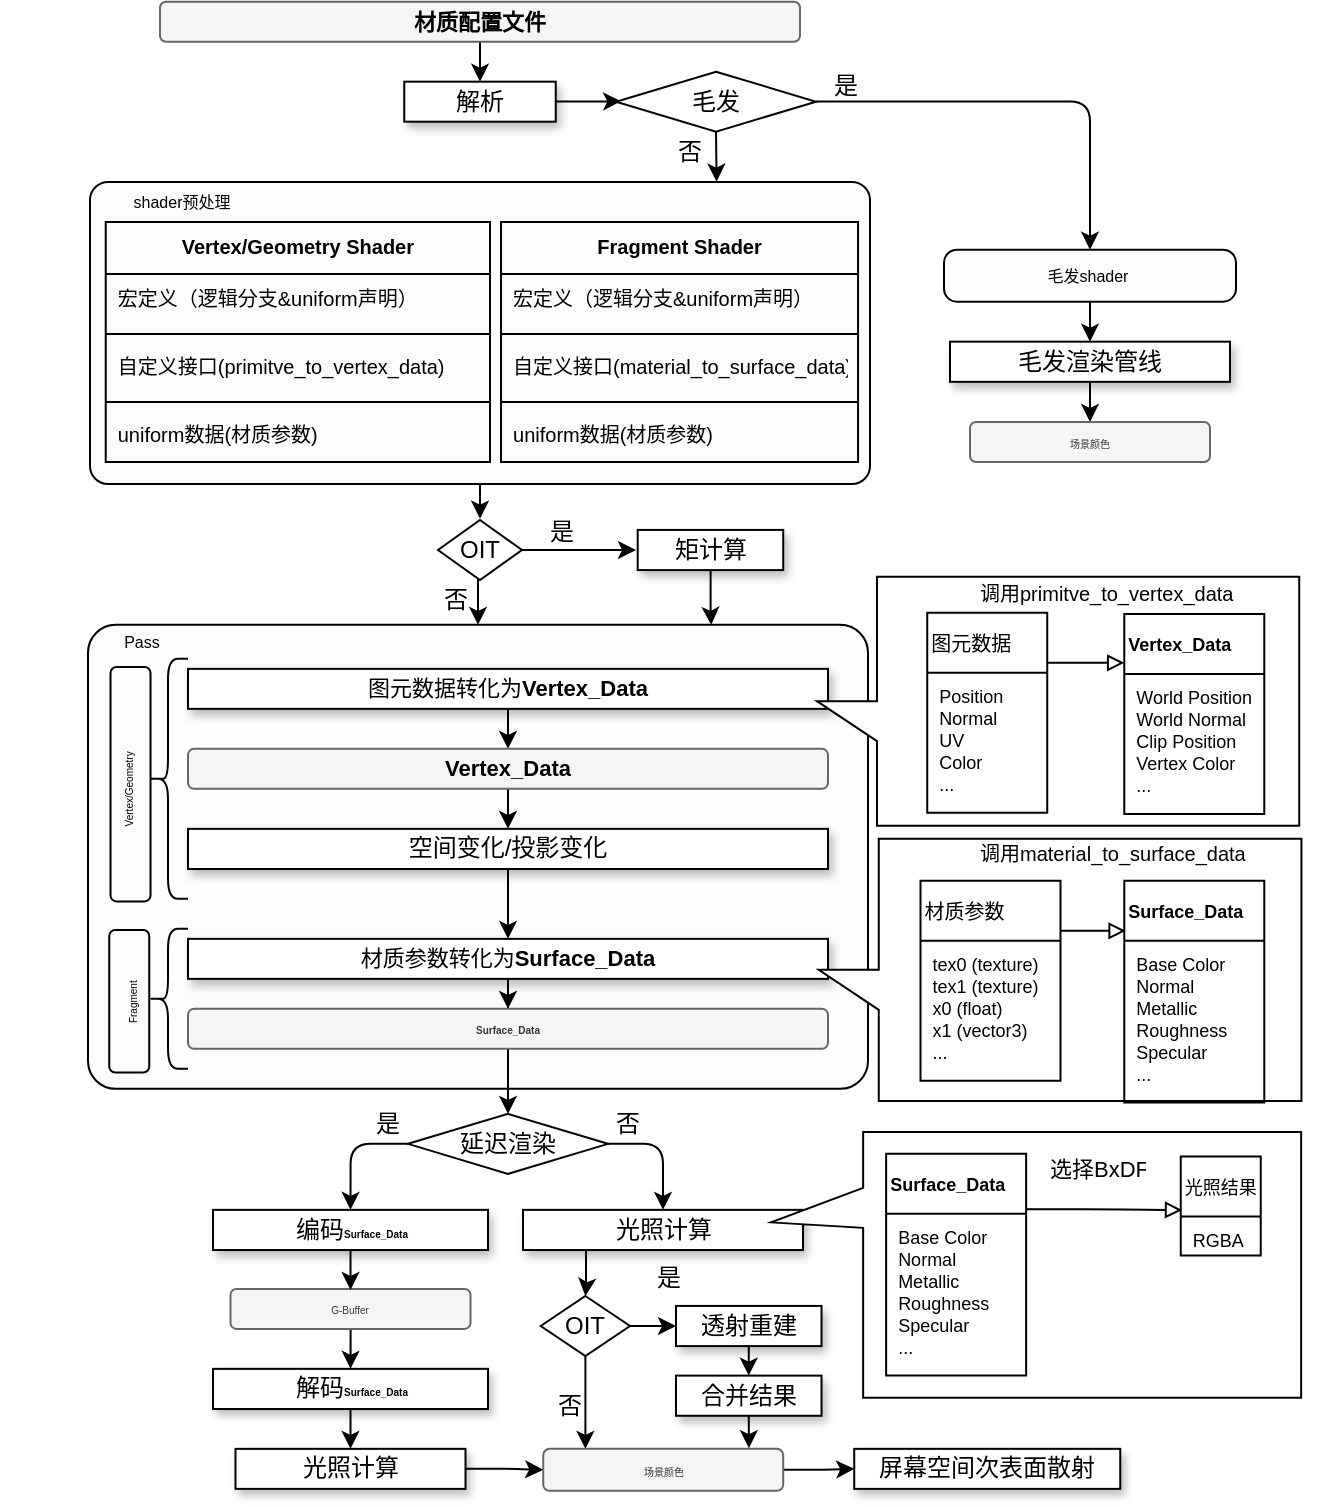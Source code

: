 <mxfile version="20.8.3" type="github">
  <diagram id="rjo74vok-zISJOvy7XTI" name="第 1 页">
    <mxGraphModel dx="1313" dy="738" grid="0" gridSize="10" guides="1" tooltips="1" connect="1" arrows="1" fold="1" page="0" pageScale="1" pageWidth="827" pageHeight="1169" math="0" shadow="0">
      <root>
        <mxCell id="0" />
        <mxCell id="1" parent="0" />
        <mxCell id="tUKbnSFkeA9dqwj0QO37-302" style="edgeStyle=orthogonalEdgeStyle;rounded=1;orthogonalLoop=1;jettySize=auto;html=1;entryX=0.5;entryY=0;entryDx=0;entryDy=0;fontSize=8;endArrow=classic;endFill=1;" parent="1" source="tUKbnSFkeA9dqwj0QO37-298" target="tUKbnSFkeA9dqwj0QO37-287" edge="1">
          <mxGeometry relative="1" as="geometry" />
        </mxCell>
        <mxCell id="tUKbnSFkeA9dqwj0QO37-298" value="" style="rounded=1;whiteSpace=wrap;html=1;shadow=0;glass=0;sketch=0;fontSize=5;fillColor=#FCFCFC;arcSize=25;" parent="1" vertex="1">
          <mxGeometry x="477" y="129.84" width="146" height="26" as="geometry" />
        </mxCell>
        <mxCell id="tUKbnSFkeA9dqwj0QO37-283" style="edgeStyle=orthogonalEdgeStyle;rounded=1;orthogonalLoop=1;jettySize=auto;html=1;exitX=0.5;exitY=1;exitDx=0;exitDy=0;entryX=0.5;entryY=0;entryDx=0;entryDy=0;fontSize=8;endArrow=classic;endFill=1;" parent="1" target="tUKbnSFkeA9dqwj0QO37-48" edge="1">
          <mxGeometry relative="1" as="geometry">
            <mxPoint x="244" y="289.59" as="sourcePoint" />
          </mxGeometry>
        </mxCell>
        <mxCell id="yg6qJDh1cPCUDTVsvtTC-1" style="edgeStyle=orthogonalEdgeStyle;rounded=0;orthogonalLoop=1;jettySize=auto;html=1;exitX=0.5;exitY=1;exitDx=0;exitDy=0;fontSize=10;" edge="1" parent="1" source="tUKbnSFkeA9dqwj0QO37-219">
          <mxGeometry relative="1" as="geometry">
            <mxPoint x="245" y="264.364" as="targetPoint" />
          </mxGeometry>
        </mxCell>
        <mxCell id="tUKbnSFkeA9dqwj0QO37-219" value="" style="rounded=1;whiteSpace=wrap;html=1;shadow=0;glass=0;sketch=0;fontSize=5;fillColor=#FCFCFC;arcSize=6;" parent="1" vertex="1">
          <mxGeometry x="50" y="96" width="390" height="151" as="geometry" />
        </mxCell>
        <mxCell id="tUKbnSFkeA9dqwj0QO37-48" value="" style="rounded=1;whiteSpace=wrap;html=1;shadow=0;glass=0;sketch=0;fontSize=5;fillColor=#FCFCFC;arcSize=6;" parent="1" vertex="1">
          <mxGeometry x="49" y="317.43" width="390" height="232" as="geometry" />
        </mxCell>
        <mxCell id="tUKbnSFkeA9dqwj0QO37-85" style="edgeStyle=orthogonalEdgeStyle;rounded=1;orthogonalLoop=1;jettySize=auto;html=1;entryX=0.5;entryY=0;entryDx=0;entryDy=0;fontSize=17;" parent="1" source="tUKbnSFkeA9dqwj0QO37-31" target="tUKbnSFkeA9dqwj0QO37-55" edge="1">
          <mxGeometry relative="1" as="geometry" />
        </mxCell>
        <mxCell id="tUKbnSFkeA9dqwj0QO37-31" value="&lt;font style=&quot;font-size: 11px;&quot;&gt;&lt;span style=&quot;font-size: 11px;&quot;&gt;材质参数转化为&lt;/span&gt;&lt;b style=&quot;font-size: 11px;&quot;&gt;Surface_Data&lt;/b&gt;&lt;/font&gt;" style="rounded=0;whiteSpace=wrap;html=1;fontSize=12;glass=0;strokeWidth=1;shadow=1;" parent="1" vertex="1">
          <mxGeometry x="99" y="474.43" width="320" height="20" as="geometry" />
        </mxCell>
        <mxCell id="tUKbnSFkeA9dqwj0QO37-135" style="edgeStyle=orthogonalEdgeStyle;rounded=1;orthogonalLoop=1;jettySize=auto;html=1;entryX=0.5;entryY=0;entryDx=0;entryDy=0;fontSize=12;" parent="1" source="tUKbnSFkeA9dqwj0QO37-43" target="tUKbnSFkeA9dqwj0QO37-87" edge="1">
          <mxGeometry relative="1" as="geometry" />
        </mxCell>
        <mxCell id="tUKbnSFkeA9dqwj0QO37-43" value="G-Buffer" style="rounded=1;whiteSpace=wrap;html=1;shadow=0;glass=0;sketch=0;fontSize=5;fillColor=#f5f5f5;fontColor=#333333;strokeColor=#666666;" parent="1" vertex="1">
          <mxGeometry x="120.25" y="649.44" width="120" height="20" as="geometry" />
        </mxCell>
        <mxCell id="B5aVXFW-BJuEiM90mPMr-1" style="edgeStyle=orthogonalEdgeStyle;rounded=0;orthogonalLoop=1;jettySize=auto;html=1;entryX=0;entryY=0.5;entryDx=0;entryDy=0;" parent="1" source="tUKbnSFkeA9dqwj0QO37-46" target="tUKbnSFkeA9dqwj0QO37-68" edge="1">
          <mxGeometry relative="1" as="geometry" />
        </mxCell>
        <mxCell id="tUKbnSFkeA9dqwj0QO37-46" value="光照计算" style="rounded=0;whiteSpace=wrap;html=1;fontSize=12;glass=0;strokeWidth=1;shadow=1;" parent="1" vertex="1">
          <mxGeometry x="122.75" y="729.43" width="115" height="20" as="geometry" />
        </mxCell>
        <mxCell id="yg6qJDh1cPCUDTVsvtTC-13" style="edgeStyle=orthogonalEdgeStyle;rounded=0;orthogonalLoop=1;jettySize=auto;html=1;exitX=0.5;exitY=1;exitDx=0;exitDy=0;entryX=0.5;entryY=0;entryDx=0;entryDy=0;entryPerimeter=0;fontSize=10;" edge="1" parent="1" source="tUKbnSFkeA9dqwj0QO37-47" target="yg6qJDh1cPCUDTVsvtTC-11">
          <mxGeometry relative="1" as="geometry">
            <Array as="points">
              <mxPoint x="298" y="630" />
              <mxPoint x="298" y="650" />
            </Array>
          </mxGeometry>
        </mxCell>
        <mxCell id="tUKbnSFkeA9dqwj0QO37-47" value="光照计算" style="rounded=0;whiteSpace=wrap;html=1;fontSize=12;glass=0;strokeWidth=1;shadow=1;" parent="1" vertex="1">
          <mxGeometry x="266.5" y="609.93" width="140" height="20.079" as="geometry" />
        </mxCell>
        <mxCell id="tUKbnSFkeA9dqwj0QO37-50" value="Fragment" style="text;html=1;strokeColor=none;fillColor=none;align=center;verticalAlign=middle;whiteSpace=wrap;rounded=0;shadow=0;glass=0;sketch=0;fontSize=5;rotation=270;" parent="1" vertex="1">
          <mxGeometry x="40.26" y="490.59" width="60" height="30" as="geometry" />
        </mxCell>
        <mxCell id="tUKbnSFkeA9dqwj0QO37-128" value="" style="edgeStyle=orthogonalEdgeStyle;rounded=1;orthogonalLoop=1;jettySize=auto;html=1;fontSize=12;exitX=0.5;exitY=1;exitDx=0;exitDy=0;" parent="1" source="tUKbnSFkeA9dqwj0QO37-55" target="tUKbnSFkeA9dqwj0QO37-127" edge="1">
          <mxGeometry relative="1" as="geometry">
            <mxPoint x="259" y="541.93" as="sourcePoint" />
          </mxGeometry>
        </mxCell>
        <mxCell id="tUKbnSFkeA9dqwj0QO37-55" value="&lt;b&gt;Surface_Data&lt;/b&gt;" style="rounded=1;whiteSpace=wrap;html=1;shadow=0;glass=0;sketch=0;fontSize=5;fillColor=#f5f5f5;fontColor=#333333;strokeColor=#666666;" parent="1" vertex="1">
          <mxGeometry x="99" y="509.43" width="320" height="20" as="geometry" />
        </mxCell>
        <mxCell id="B5aVXFW-BJuEiM90mPMr-5" style="edgeStyle=orthogonalEdgeStyle;rounded=0;orthogonalLoop=1;jettySize=auto;html=1;" parent="1" source="tUKbnSFkeA9dqwj0QO37-68" target="B5aVXFW-BJuEiM90mPMr-4" edge="1">
          <mxGeometry relative="1" as="geometry" />
        </mxCell>
        <mxCell id="tUKbnSFkeA9dqwj0QO37-68" value="场景颜色" style="rounded=1;whiteSpace=wrap;html=1;shadow=0;glass=0;sketch=0;fontSize=5;fillColor=#f5f5f5;fontColor=#333333;strokeColor=#666666;" parent="1" vertex="1">
          <mxGeometry x="276.61" y="729.43" width="120" height="21" as="geometry" />
        </mxCell>
        <mxCell id="tUKbnSFkeA9dqwj0QO37-136" style="edgeStyle=orthogonalEdgeStyle;rounded=1;orthogonalLoop=1;jettySize=auto;html=1;entryX=0.5;entryY=0;entryDx=0;entryDy=0;fontSize=12;" parent="1" source="tUKbnSFkeA9dqwj0QO37-81" target="tUKbnSFkeA9dqwj0QO37-43" edge="1">
          <mxGeometry relative="1" as="geometry" />
        </mxCell>
        <mxCell id="tUKbnSFkeA9dqwj0QO37-81" value="编码&lt;b style=&quot;font-size: 5px;&quot;&gt;Surface_Data&lt;/b&gt;" style="rounded=0;whiteSpace=wrap;html=1;fontSize=12;glass=0;strokeWidth=1;shadow=1;" parent="1" vertex="1">
          <mxGeometry x="111.5" y="609.93" width="137.5" height="20.079" as="geometry" />
        </mxCell>
        <mxCell id="tUKbnSFkeA9dqwj0QO37-91" style="edgeStyle=orthogonalEdgeStyle;rounded=1;orthogonalLoop=1;jettySize=auto;html=1;exitX=0.5;exitY=1;exitDx=0;exitDy=0;entryX=0.5;entryY=0;entryDx=0;entryDy=0;fontSize=17;" parent="1" source="tUKbnSFkeA9dqwj0QO37-87" target="tUKbnSFkeA9dqwj0QO37-46" edge="1">
          <mxGeometry relative="1" as="geometry" />
        </mxCell>
        <mxCell id="tUKbnSFkeA9dqwj0QO37-87" value="解码&lt;b style=&quot;font-size: 5px;&quot;&gt;Surface_Data&lt;/b&gt;" style="rounded=0;whiteSpace=wrap;html=1;fontSize=12;glass=0;strokeWidth=1;shadow=1;" parent="1" vertex="1">
          <mxGeometry x="111.5" y="689.43" width="137.5" height="20.079" as="geometry" />
        </mxCell>
        <mxCell id="tUKbnSFkeA9dqwj0QO37-96" style="edgeStyle=orthogonalEdgeStyle;rounded=1;orthogonalLoop=1;jettySize=auto;html=1;entryX=0.5;entryY=0;entryDx=0;entryDy=0;fontSize=17;" parent="1" source="tUKbnSFkeA9dqwj0QO37-97" target="tUKbnSFkeA9dqwj0QO37-100" edge="1">
          <mxGeometry relative="1" as="geometry" />
        </mxCell>
        <mxCell id="tUKbnSFkeA9dqwj0QO37-97" value="&lt;font style=&quot;font-size: 11px;&quot;&gt;图元数据转化为&lt;b style=&quot;font-size: 11px;&quot;&gt;Vertex_Data&lt;/b&gt;&lt;/font&gt;" style="rounded=0;whiteSpace=wrap;html=1;fontSize=12;glass=0;strokeWidth=1;shadow=1;" parent="1" vertex="1">
          <mxGeometry x="99" y="339.43" width="320" height="20" as="geometry" />
        </mxCell>
        <mxCell id="tUKbnSFkeA9dqwj0QO37-103" style="edgeStyle=orthogonalEdgeStyle;rounded=1;orthogonalLoop=1;jettySize=auto;html=1;exitX=0.5;exitY=1;exitDx=0;exitDy=0;entryX=0.5;entryY=0;entryDx=0;entryDy=0;fontSize=11;" parent="1" source="tUKbnSFkeA9dqwj0QO37-98" target="tUKbnSFkeA9dqwj0QO37-31" edge="1">
          <mxGeometry relative="1" as="geometry" />
        </mxCell>
        <mxCell id="tUKbnSFkeA9dqwj0QO37-98" value="空间变化/投影变化" style="rounded=0;whiteSpace=wrap;html=1;fontSize=12;glass=0;strokeWidth=1;shadow=1;" parent="1" vertex="1">
          <mxGeometry x="99" y="419.43" width="320" height="20.079" as="geometry" />
        </mxCell>
        <mxCell id="tUKbnSFkeA9dqwj0QO37-102" value="" style="edgeStyle=orthogonalEdgeStyle;rounded=1;orthogonalLoop=1;jettySize=auto;html=1;fontSize=11;" parent="1" source="tUKbnSFkeA9dqwj0QO37-100" target="tUKbnSFkeA9dqwj0QO37-98" edge="1">
          <mxGeometry relative="1" as="geometry" />
        </mxCell>
        <mxCell id="tUKbnSFkeA9dqwj0QO37-100" value="&lt;b style=&quot;color: rgb(0, 0, 0); font-size: 11px;&quot;&gt;Vertex_Data&lt;/b&gt;" style="rounded=1;whiteSpace=wrap;html=1;shadow=0;glass=0;sketch=0;fontSize=5;fillColor=#f5f5f5;fontColor=#333333;strokeColor=#666666;" parent="1" vertex="1">
          <mxGeometry x="99" y="379.43" width="320" height="20" as="geometry" />
        </mxCell>
        <mxCell id="tUKbnSFkeA9dqwj0QO37-113" value="是" style="text;html=1;strokeColor=none;fillColor=none;align=center;verticalAlign=middle;whiteSpace=wrap;rounded=0;shadow=0;glass=0;dashed=1;sketch=0;fontSize=12;" parent="1" vertex="1">
          <mxGeometry x="169" y="551.93" width="60" height="30" as="geometry" />
        </mxCell>
        <mxCell id="tUKbnSFkeA9dqwj0QO37-115" value="否" style="text;html=1;strokeColor=none;fillColor=none;align=center;verticalAlign=middle;whiteSpace=wrap;rounded=0;shadow=0;glass=0;dashed=1;sketch=0;fontSize=12;" parent="1" vertex="1">
          <mxGeometry x="289" y="551.93" width="60" height="30" as="geometry" />
        </mxCell>
        <mxCell id="tUKbnSFkeA9dqwj0QO37-118" value="" style="shape=curlyBracket;whiteSpace=wrap;html=1;rounded=1;flipH=1;labelPosition=right;verticalLabelPosition=middle;align=left;verticalAlign=middle;shadow=0;glass=0;sketch=0;strokeColor=#030303;fontSize=12;fillColor=default;rotation=-180;" parent="1" vertex="1">
          <mxGeometry x="79" y="334.43" width="20" height="120" as="geometry" />
        </mxCell>
        <mxCell id="tUKbnSFkeA9dqwj0QO37-119" value="" style="shape=curlyBracket;whiteSpace=wrap;html=1;rounded=1;flipH=1;labelPosition=right;verticalLabelPosition=middle;align=left;verticalAlign=middle;shadow=0;glass=0;sketch=0;strokeColor=#030303;fontSize=12;fillColor=default;rotation=-180;" parent="1" vertex="1">
          <mxGeometry x="79" y="469.43" width="20" height="70" as="geometry" />
        </mxCell>
        <mxCell id="tUKbnSFkeA9dqwj0QO37-129" style="edgeStyle=orthogonalEdgeStyle;rounded=1;orthogonalLoop=1;jettySize=auto;html=1;entryX=0.5;entryY=0;entryDx=0;entryDy=0;fontSize=12;exitX=0;exitY=0.5;exitDx=0;exitDy=0;exitPerimeter=0;" parent="1" source="tUKbnSFkeA9dqwj0QO37-127" target="tUKbnSFkeA9dqwj0QO37-81" edge="1">
          <mxGeometry relative="1" as="geometry" />
        </mxCell>
        <mxCell id="tUKbnSFkeA9dqwj0QO37-130" style="edgeStyle=orthogonalEdgeStyle;rounded=1;orthogonalLoop=1;jettySize=auto;html=1;entryX=0.5;entryY=0;entryDx=0;entryDy=0;fontSize=12;exitX=1;exitY=0.5;exitDx=0;exitDy=0;exitPerimeter=0;" parent="1" source="tUKbnSFkeA9dqwj0QO37-127" target="tUKbnSFkeA9dqwj0QO37-47" edge="1">
          <mxGeometry relative="1" as="geometry" />
        </mxCell>
        <mxCell id="tUKbnSFkeA9dqwj0QO37-127" value="延迟渲染" style="strokeWidth=1;html=1;shape=mxgraph.flowchart.decision;whiteSpace=wrap;rounded=1;shadow=0;glass=0;sketch=0;strokeColor=#030303;fontSize=12;fillColor=default;" parent="1" vertex="1">
          <mxGeometry x="209" y="561.93" width="100" height="30" as="geometry" />
        </mxCell>
        <mxCell id="tUKbnSFkeA9dqwj0QO37-139" value="" style="rounded=1;whiteSpace=wrap;html=1;shadow=0;glass=0;sketch=0;strokeColor=default;strokeWidth=1;fontSize=12;fillColor=none;rotation=-90;" parent="1" vertex="1">
          <mxGeometry x="34" y="495.59" width="71.25" height="20" as="geometry" />
        </mxCell>
        <mxCell id="tUKbnSFkeA9dqwj0QO37-162" value="Vertex/Geometry Shader" style="swimlane;fontStyle=1;align=center;verticalAlign=top;childLayout=stackLayout;horizontal=1;startSize=26;horizontalStack=0;resizeParent=1;resizeParentMax=0;resizeLast=0;collapsible=1;marginBottom=0;rounded=0;shadow=0;glass=0;sketch=0;strokeColor=default;strokeWidth=1;fontSize=10;fillColor=none;swimlaneFillColor=none;" parent="1" vertex="1">
          <mxGeometry x="57.87" y="116" width="192.13" height="120" as="geometry" />
        </mxCell>
        <mxCell id="tUKbnSFkeA9dqwj0QO37-163" value="宏定义（逻辑分支&amp;uniform声明）" style="text;strokeColor=none;fillColor=none;align=left;verticalAlign=top;spacingLeft=4;spacingRight=4;overflow=hidden;rotatable=0;points=[[0,0.5],[1,0.5]];portConstraint=eastwest;rounded=1;shadow=0;glass=0;sketch=0;strokeWidth=1;fontSize=10;noLabel=0;" parent="tUKbnSFkeA9dqwj0QO37-162" vertex="1">
          <mxGeometry y="26" width="192.13" height="26" as="geometry" />
        </mxCell>
        <mxCell id="tUKbnSFkeA9dqwj0QO37-164" value="" style="line;strokeWidth=1;fillColor=none;align=left;verticalAlign=middle;spacingTop=-1;spacingLeft=3;spacingRight=3;rotatable=0;labelPosition=right;points=[];portConstraint=eastwest;strokeColor=inherit;rounded=1;shadow=0;glass=0;sketch=0;fontSize=12;" parent="tUKbnSFkeA9dqwj0QO37-162" vertex="1">
          <mxGeometry y="52" width="192.13" height="8" as="geometry" />
        </mxCell>
        <mxCell id="tUKbnSFkeA9dqwj0QO37-165" value="自定义接口(primitve_to_vertex_data)" style="text;strokeColor=none;fillColor=none;align=left;verticalAlign=top;spacingLeft=4;spacingRight=4;overflow=hidden;rotatable=0;points=[[0,0.5],[1,0.5]];portConstraint=eastwest;rounded=1;shadow=0;glass=0;sketch=0;strokeWidth=1;fontSize=10;" parent="tUKbnSFkeA9dqwj0QO37-162" vertex="1">
          <mxGeometry y="60" width="192.13" height="26" as="geometry" />
        </mxCell>
        <mxCell id="tUKbnSFkeA9dqwj0QO37-209" value="" style="line;strokeWidth=1;fillColor=none;align=left;verticalAlign=middle;spacingTop=-1;spacingLeft=3;spacingRight=3;rotatable=0;labelPosition=right;points=[];portConstraint=eastwest;strokeColor=inherit;rounded=1;shadow=0;glass=0;sketch=0;fontSize=12;" parent="tUKbnSFkeA9dqwj0QO37-162" vertex="1">
          <mxGeometry y="86" width="192.13" height="8" as="geometry" />
        </mxCell>
        <mxCell id="tUKbnSFkeA9dqwj0QO37-208" value="uniform数据(材质参数)" style="text;strokeColor=none;fillColor=none;align=left;verticalAlign=top;spacingLeft=4;spacingRight=4;overflow=hidden;rotatable=0;points=[[0,0.5],[1,0.5]];portConstraint=eastwest;rounded=1;shadow=0;glass=0;sketch=0;strokeWidth=1;fontSize=10;" parent="tUKbnSFkeA9dqwj0QO37-162" vertex="1">
          <mxGeometry y="94" width="192.13" height="26" as="geometry" />
        </mxCell>
        <mxCell id="tUKbnSFkeA9dqwj0QO37-178" value="" style="shape=callout;whiteSpace=wrap;html=1;perimeter=calloutPerimeter;rounded=1;shadow=0;glass=0;sketch=0;strokeColor=default;strokeWidth=1;fontSize=13;fillColor=default;rotation=90;arcSize=0;" parent="1" vertex="1">
          <mxGeometry x="471.8" y="235" width="124.5" height="241.13" as="geometry" />
        </mxCell>
        <mxCell id="tUKbnSFkeA9dqwj0QO37-160" value="Vertex_Data" style="swimlane;childLayout=stackLayout;horizontal=1;startSize=30;horizontalStack=0;rounded=0;fontSize=9;fontStyle=1;strokeWidth=1;resizeParent=0;resizeLast=1;shadow=0;dashed=0;align=left;glass=0;sketch=0;strokeColor=default;fillColor=none;" parent="1" vertex="1">
          <mxGeometry x="567.14" y="311.98" width="70" height="100" as="geometry" />
        </mxCell>
        <mxCell id="tUKbnSFkeA9dqwj0QO37-161" value="World Position&#xa;World Normal&#xa;Clip Position&#xa;Vertex Color&#xa;...&#xa;" style="align=left;strokeColor=none;fillColor=none;spacingLeft=4;fontSize=9;verticalAlign=top;resizable=0;rotatable=0;part=1;rounded=1;shadow=0;glass=0;sketch=0;strokeWidth=1;" parent="tUKbnSFkeA9dqwj0QO37-160" vertex="1">
          <mxGeometry y="30" width="70" height="70" as="geometry" />
        </mxCell>
        <mxCell id="tUKbnSFkeA9dqwj0QO37-183" style="edgeStyle=orthogonalEdgeStyle;rounded=1;orthogonalLoop=1;jettySize=auto;html=1;exitX=0.5;exitY=1;exitDx=0;exitDy=0;fontSize=9;" parent="tUKbnSFkeA9dqwj0QO37-160" edge="1">
          <mxGeometry relative="1" as="geometry">
            <mxPoint x="35" y="76.5" as="sourcePoint" />
            <mxPoint x="35" y="76.5" as="targetPoint" />
          </mxGeometry>
        </mxCell>
        <mxCell id="tUKbnSFkeA9dqwj0QO37-230" style="edgeStyle=orthogonalEdgeStyle;rounded=1;orthogonalLoop=1;jettySize=auto;html=1;exitX=1;exitY=0.25;exitDx=0;exitDy=0;entryX=0;entryY=0.25;entryDx=0;entryDy=0;fontSize=11;endArrow=block;endFill=0;" parent="1" source="tUKbnSFkeA9dqwj0QO37-180" target="tUKbnSFkeA9dqwj0QO37-160" edge="1">
          <mxGeometry relative="1" as="geometry" />
        </mxCell>
        <mxCell id="tUKbnSFkeA9dqwj0QO37-180" value="图元数据" style="swimlane;childLayout=stackLayout;horizontal=1;startSize=30;horizontalStack=0;rounded=0;fontSize=10;fontStyle=0;strokeWidth=1;resizeParent=0;resizeLast=1;shadow=0;dashed=0;align=left;glass=0;sketch=0;strokeColor=default;fillColor=none;" parent="1" vertex="1">
          <mxGeometry x="468.62" y="311.43" width="60" height="100" as="geometry" />
        </mxCell>
        <mxCell id="tUKbnSFkeA9dqwj0QO37-181" value="Position&#xa;Normal&#xa;UV&#xa;Color&#xa;...&#xa;&#xa;" style="align=left;strokeColor=none;fillColor=none;spacingLeft=4;fontSize=9;verticalAlign=top;resizable=0;rotatable=0;part=1;rounded=1;shadow=0;glass=0;sketch=0;strokeWidth=1;" parent="tUKbnSFkeA9dqwj0QO37-180" vertex="1">
          <mxGeometry y="30" width="60" height="70" as="geometry" />
        </mxCell>
        <mxCell id="tUKbnSFkeA9dqwj0QO37-194" value="" style="shape=callout;whiteSpace=wrap;html=1;perimeter=calloutPerimeter;rounded=1;shadow=0;glass=0;sketch=0;strokeColor=default;strokeWidth=1;fontSize=13;fillColor=default;rotation=90;arcSize=0;" parent="1" vertex="1">
          <mxGeometry x="469.5" y="369.25" width="131.102" height="241.338" as="geometry" />
        </mxCell>
        <mxCell id="tUKbnSFkeA9dqwj0QO37-188" value="Surface_Data" style="swimlane;childLayout=stackLayout;horizontal=1;startSize=30;horizontalStack=0;rounded=0;fontSize=9;fontStyle=1;strokeWidth=1;resizeParent=0;resizeLast=1;shadow=0;dashed=0;align=left;glass=0;sketch=0;strokeColor=default;fillColor=none;" parent="1" vertex="1">
          <mxGeometry x="567.14" y="445.43" width="70" height="110.88" as="geometry" />
        </mxCell>
        <mxCell id="tUKbnSFkeA9dqwj0QO37-189" value="Base Color&#xa;Normal&#xa;Metallic&#xa;Roughness&#xa;Specular&#xa;...&#xa;" style="align=left;strokeColor=none;fillColor=none;spacingLeft=4;fontSize=9;verticalAlign=top;resizable=0;rotatable=0;part=1;rounded=1;shadow=0;glass=0;sketch=0;strokeWidth=1;" parent="tUKbnSFkeA9dqwj0QO37-188" vertex="1">
          <mxGeometry y="30" width="70" height="80.88" as="geometry" />
        </mxCell>
        <mxCell id="tUKbnSFkeA9dqwj0QO37-190" style="edgeStyle=orthogonalEdgeStyle;rounded=1;orthogonalLoop=1;jettySize=auto;html=1;exitX=0.5;exitY=1;exitDx=0;exitDy=0;fontSize=9;" parent="tUKbnSFkeA9dqwj0QO37-188" source="tUKbnSFkeA9dqwj0QO37-189" target="tUKbnSFkeA9dqwj0QO37-189" edge="1">
          <mxGeometry relative="1" as="geometry" />
        </mxCell>
        <mxCell id="tUKbnSFkeA9dqwj0QO37-247" style="edgeStyle=orthogonalEdgeStyle;rounded=1;orthogonalLoop=1;jettySize=auto;html=1;exitX=1;exitY=0.25;exitDx=0;exitDy=0;fontSize=11;endArrow=block;endFill=0;entryX=0.009;entryY=0.223;entryDx=0;entryDy=0;entryPerimeter=0;" parent="1" source="tUKbnSFkeA9dqwj0QO37-191" target="tUKbnSFkeA9dqwj0QO37-188" edge="1">
          <mxGeometry relative="1" as="geometry">
            <mxPoint x="575.25" y="465.87" as="targetPoint" />
          </mxGeometry>
        </mxCell>
        <mxCell id="tUKbnSFkeA9dqwj0QO37-191" value="材质参数" style="swimlane;childLayout=stackLayout;horizontal=1;startSize=30;horizontalStack=0;rounded=0;fontSize=10;fontStyle=0;strokeWidth=1;resizeParent=0;resizeLast=1;shadow=0;dashed=0;align=left;glass=0;sketch=0;strokeColor=default;fillColor=none;" parent="1" vertex="1">
          <mxGeometry x="465.25" y="445.43" width="70" height="100" as="geometry" />
        </mxCell>
        <mxCell id="tUKbnSFkeA9dqwj0QO37-192" value="tex0 (texture)&#xa;tex1 (texture)&#xa;x0 (float)&#xa;x1 (vector3)&#xa;...&#xa;" style="align=left;strokeColor=none;fillColor=none;spacingLeft=4;fontSize=9;verticalAlign=top;resizable=0;rotatable=0;part=1;rounded=1;shadow=0;glass=0;sketch=0;strokeWidth=1;" parent="tUKbnSFkeA9dqwj0QO37-191" vertex="1">
          <mxGeometry y="30" width="70" height="70" as="geometry" />
        </mxCell>
        <mxCell id="tUKbnSFkeA9dqwj0QO37-195" value="" style="shape=callout;whiteSpace=wrap;html=1;perimeter=calloutPerimeter;rounded=1;shadow=0;glass=0;sketch=0;strokeColor=default;strokeWidth=1;fontSize=9;fillColor=default;rotation=90;position2=0.34;size=46;position=0.21;arcSize=0;" parent="1" vertex="1">
          <mxGeometry x="456.61" y="504.96" width="132.93" height="265" as="geometry" />
        </mxCell>
        <mxCell id="tUKbnSFkeA9dqwj0QO37-200" value="光照结果" style="swimlane;childLayout=stackLayout;horizontal=1;startSize=30;horizontalStack=0;rounded=0;fontSize=9;fontStyle=0;strokeWidth=1;resizeParent=0;resizeLast=1;shadow=0;dashed=0;align=left;glass=0;sketch=0;strokeColor=default;fillColor=none;" parent="1" vertex="1">
          <mxGeometry x="595.37" y="583.31" width="40" height="49.5" as="geometry" />
        </mxCell>
        <mxCell id="tUKbnSFkeA9dqwj0QO37-201" value="RGBA" style="align=left;strokeColor=none;fillColor=none;spacingLeft=4;fontSize=9;verticalAlign=top;resizable=0;rotatable=0;part=1;rounded=1;shadow=0;glass=0;sketch=0;strokeWidth=1;" parent="tUKbnSFkeA9dqwj0QO37-200" vertex="1">
          <mxGeometry y="30" width="40" height="19.5" as="geometry" />
        </mxCell>
        <mxCell id="tUKbnSFkeA9dqwj0QO37-202" style="edgeStyle=orthogonalEdgeStyle;rounded=1;orthogonalLoop=1;jettySize=auto;html=1;exitX=0.5;exitY=1;exitDx=0;exitDy=0;fontSize=9;" parent="tUKbnSFkeA9dqwj0QO37-200" source="tUKbnSFkeA9dqwj0QO37-201" target="tUKbnSFkeA9dqwj0QO37-201" edge="1">
          <mxGeometry relative="1" as="geometry" />
        </mxCell>
        <mxCell id="tUKbnSFkeA9dqwj0QO37-257" style="edgeStyle=orthogonalEdgeStyle;rounded=1;orthogonalLoop=1;jettySize=auto;html=1;exitX=1;exitY=0.25;exitDx=0;exitDy=0;entryX=0.016;entryY=0.54;entryDx=0;entryDy=0;entryPerimeter=0;fontSize=8;endArrow=block;endFill=0;" parent="1" source="tUKbnSFkeA9dqwj0QO37-205" target="tUKbnSFkeA9dqwj0QO37-200" edge="1">
          <mxGeometry relative="1" as="geometry" />
        </mxCell>
        <mxCell id="tUKbnSFkeA9dqwj0QO37-205" value="Surface_Data" style="swimlane;childLayout=stackLayout;horizontal=1;startSize=30;horizontalStack=0;rounded=0;fontSize=9;fontStyle=1;strokeWidth=1;resizeParent=0;resizeLast=1;shadow=0;dashed=0;align=left;glass=0;sketch=0;strokeColor=default;fillColor=none;" parent="1" vertex="1">
          <mxGeometry x="448.07" y="581.93" width="70" height="110.88" as="geometry" />
        </mxCell>
        <mxCell id="tUKbnSFkeA9dqwj0QO37-206" value="Base Color&#xa;Normal&#xa;Metallic&#xa;Roughness&#xa;Specular&#xa;...&#xa;" style="align=left;strokeColor=none;fillColor=none;spacingLeft=4;fontSize=9;verticalAlign=top;resizable=0;rotatable=0;part=1;rounded=1;shadow=0;glass=0;sketch=0;strokeWidth=1;" parent="tUKbnSFkeA9dqwj0QO37-205" vertex="1">
          <mxGeometry y="30" width="70" height="80.88" as="geometry" />
        </mxCell>
        <mxCell id="tUKbnSFkeA9dqwj0QO37-207" style="edgeStyle=orthogonalEdgeStyle;rounded=1;orthogonalLoop=1;jettySize=auto;html=1;exitX=0.5;exitY=1;exitDx=0;exitDy=0;fontSize=9;" parent="tUKbnSFkeA9dqwj0QO37-205" source="tUKbnSFkeA9dqwj0QO37-206" target="tUKbnSFkeA9dqwj0QO37-206" edge="1">
          <mxGeometry relative="1" as="geometry" />
        </mxCell>
        <mxCell id="tUKbnSFkeA9dqwj0QO37-210" value="Fragment Shader" style="swimlane;fontStyle=1;align=center;verticalAlign=top;childLayout=stackLayout;horizontal=1;startSize=26;horizontalStack=0;resizeParent=1;resizeParentMax=0;resizeLast=0;collapsible=1;marginBottom=0;rounded=0;shadow=0;glass=0;sketch=0;strokeColor=default;strokeWidth=1;fontSize=10;fillColor=none;swimlaneFillColor=none;" parent="1" vertex="1">
          <mxGeometry x="255.511" y="116" width="178.52" height="120" as="geometry" />
        </mxCell>
        <mxCell id="tUKbnSFkeA9dqwj0QO37-211" value="宏定义（逻辑分支&amp;uniform声明）" style="text;strokeColor=none;fillColor=none;align=left;verticalAlign=top;spacingLeft=4;spacingRight=4;overflow=hidden;rotatable=0;points=[[0,0.5],[1,0.5]];portConstraint=eastwest;rounded=1;shadow=0;glass=0;sketch=0;strokeWidth=1;fontSize=10;noLabel=0;" parent="tUKbnSFkeA9dqwj0QO37-210" vertex="1">
          <mxGeometry y="26" width="178.52" height="26" as="geometry" />
        </mxCell>
        <mxCell id="tUKbnSFkeA9dqwj0QO37-212" value="" style="line;strokeWidth=1;fillColor=none;align=left;verticalAlign=middle;spacingTop=-1;spacingLeft=3;spacingRight=3;rotatable=0;labelPosition=right;points=[];portConstraint=eastwest;strokeColor=inherit;rounded=1;shadow=0;glass=0;sketch=0;fontSize=12;" parent="tUKbnSFkeA9dqwj0QO37-210" vertex="1">
          <mxGeometry y="52" width="178.52" height="8" as="geometry" />
        </mxCell>
        <mxCell id="tUKbnSFkeA9dqwj0QO37-213" value="自定义接口(material_to_surface_data)" style="text;strokeColor=none;fillColor=none;align=left;verticalAlign=top;spacingLeft=4;spacingRight=4;overflow=hidden;rotatable=0;points=[[0,0.5],[1,0.5]];portConstraint=eastwest;rounded=1;shadow=0;glass=0;sketch=0;strokeWidth=1;fontSize=10;" parent="tUKbnSFkeA9dqwj0QO37-210" vertex="1">
          <mxGeometry y="60" width="178.52" height="26" as="geometry" />
        </mxCell>
        <mxCell id="tUKbnSFkeA9dqwj0QO37-214" value="" style="line;strokeWidth=1;fillColor=none;align=left;verticalAlign=middle;spacingTop=-1;spacingLeft=3;spacingRight=3;rotatable=0;labelPosition=right;points=[];portConstraint=eastwest;strokeColor=inherit;rounded=1;shadow=0;glass=0;sketch=0;fontSize=12;" parent="tUKbnSFkeA9dqwj0QO37-210" vertex="1">
          <mxGeometry y="86" width="178.52" height="8" as="geometry" />
        </mxCell>
        <mxCell id="tUKbnSFkeA9dqwj0QO37-215" value="uniform数据(材质参数)" style="text;strokeColor=none;fillColor=none;align=left;verticalAlign=top;spacingLeft=4;spacingRight=4;overflow=hidden;rotatable=0;points=[[0,0.5],[1,0.5]];portConstraint=eastwest;rounded=1;shadow=0;glass=0;sketch=0;strokeWidth=1;fontSize=10;" parent="tUKbnSFkeA9dqwj0QO37-210" vertex="1">
          <mxGeometry y="94" width="178.52" height="26" as="geometry" />
        </mxCell>
        <mxCell id="tUKbnSFkeA9dqwj0QO37-216" value="" style="rounded=1;whiteSpace=wrap;html=1;shadow=0;glass=0;sketch=0;strokeColor=default;strokeWidth=1;fontSize=12;fillColor=none;rotation=-90;" parent="1" vertex="1">
          <mxGeometry x="11.67" y="387.1" width="117.18" height="20" as="geometry" />
        </mxCell>
        <mxCell id="tUKbnSFkeA9dqwj0QO37-217" value="Vertex/Geometry" style="text;html=1;strokeColor=none;fillColor=none;align=center;verticalAlign=middle;whiteSpace=wrap;rounded=0;shadow=0;glass=0;sketch=0;fontSize=5;rotation=270;" parent="1" vertex="1">
          <mxGeometry x="34" y="384.43" width="70" height="30" as="geometry" />
        </mxCell>
        <mxCell id="tUKbnSFkeA9dqwj0QO37-249" value="调用primitve_to_vertex_data" style="text;strokeColor=none;fillColor=none;align=left;verticalAlign=top;spacingLeft=4;spacingRight=4;overflow=hidden;rotatable=0;points=[[0,0.5],[1,0.5]];portConstraint=eastwest;rounded=1;shadow=0;glass=0;sketch=0;strokeWidth=1;fontSize=10;" parent="1" vertex="1">
          <mxGeometry x="489" y="289.587" width="178.52" height="26" as="geometry" />
        </mxCell>
        <mxCell id="tUKbnSFkeA9dqwj0QO37-252" value="调用material_to_surface_data" style="text;strokeColor=none;fillColor=none;align=left;verticalAlign=top;spacingLeft=4;spacingRight=4;overflow=hidden;rotatable=0;points=[[0,0.5],[1,0.5]];portConstraint=eastwest;rounded=1;shadow=0;glass=0;sketch=0;strokeWidth=1;fontSize=10;" parent="1" vertex="1">
          <mxGeometry x="489" y="419.427" width="178.52" height="26" as="geometry" />
        </mxCell>
        <mxCell id="tUKbnSFkeA9dqwj0QO37-259" value="shader预处理" style="text;html=1;strokeColor=none;fillColor=none;align=center;verticalAlign=middle;whiteSpace=wrap;rounded=0;shadow=0;glass=0;sketch=0;strokeWidth=1;fontSize=8;" parent="1" vertex="1">
          <mxGeometry x="25" y="90.84" width="141.76" height="30" as="geometry" />
        </mxCell>
        <mxCell id="tUKbnSFkeA9dqwj0QO37-269" style="edgeStyle=orthogonalEdgeStyle;rounded=1;orthogonalLoop=1;jettySize=auto;html=1;entryX=0.5;entryY=0;entryDx=0;entryDy=0;fontSize=8;endArrow=classic;endFill=1;" parent="1" source="tUKbnSFkeA9dqwj0QO37-260" target="tUKbnSFkeA9dqwj0QO37-266" edge="1">
          <mxGeometry relative="1" as="geometry" />
        </mxCell>
        <mxCell id="tUKbnSFkeA9dqwj0QO37-260" value="&lt;b style=&quot;color: rgb(0, 0, 0); font-size: 11px;&quot;&gt;材质配置文件&lt;/b&gt;" style="rounded=1;whiteSpace=wrap;html=1;shadow=0;glass=0;sketch=0;fontSize=5;fillColor=#f5f5f5;fontColor=#333333;strokeColor=#666666;" parent="1" vertex="1">
          <mxGeometry x="85" y="5.84" width="320" height="20" as="geometry" />
        </mxCell>
        <mxCell id="tUKbnSFkeA9dqwj0QO37-261" value="选择BxDF" style="text;strokeColor=none;fillColor=none;align=left;verticalAlign=top;spacingLeft=4;spacingRight=4;overflow=hidden;rotatable=0;points=[[0,0.5],[1,0.5]];portConstraint=eastwest;rounded=1;shadow=0;glass=0;sketch=0;strokeWidth=1;fontSize=11;" parent="1" vertex="1">
          <mxGeometry x="524" y="576.43" width="59" height="26" as="geometry" />
        </mxCell>
        <mxCell id="tUKbnSFkeA9dqwj0QO37-290" style="edgeStyle=orthogonalEdgeStyle;rounded=1;orthogonalLoop=1;jettySize=auto;html=1;fontSize=8;endArrow=classic;endFill=1;entryX=0.026;entryY=0.492;entryDx=0;entryDy=0;entryPerimeter=0;" parent="1" source="tUKbnSFkeA9dqwj0QO37-266" target="tUKbnSFkeA9dqwj0QO37-285" edge="1">
          <mxGeometry relative="1" as="geometry">
            <mxPoint x="310" y="55.84" as="targetPoint" />
          </mxGeometry>
        </mxCell>
        <mxCell id="tUKbnSFkeA9dqwj0QO37-266" value="解析" style="rounded=0;whiteSpace=wrap;html=1;fontSize=12;glass=0;strokeWidth=1;shadow=1;" parent="1" vertex="1">
          <mxGeometry x="207.13" y="45.84" width="75.74" height="20" as="geometry" />
        </mxCell>
        <mxCell id="tUKbnSFkeA9dqwj0QO37-293" style="edgeStyle=orthogonalEdgeStyle;rounded=1;orthogonalLoop=1;jettySize=auto;html=1;exitX=0.5;exitY=1;exitDx=0;exitDy=0;exitPerimeter=0;fontSize=8;endArrow=classic;endFill=1;" parent="1" source="tUKbnSFkeA9dqwj0QO37-285" edge="1">
          <mxGeometry relative="1" as="geometry">
            <mxPoint x="363.31" y="95.84" as="targetPoint" />
          </mxGeometry>
        </mxCell>
        <mxCell id="tUKbnSFkeA9dqwj0QO37-306" style="edgeStyle=orthogonalEdgeStyle;rounded=1;orthogonalLoop=1;jettySize=auto;html=1;entryX=0.5;entryY=0;entryDx=0;entryDy=0;fontSize=8;endArrow=classic;endFill=1;" parent="1" source="tUKbnSFkeA9dqwj0QO37-285" target="tUKbnSFkeA9dqwj0QO37-298" edge="1">
          <mxGeometry relative="1" as="geometry" />
        </mxCell>
        <mxCell id="tUKbnSFkeA9dqwj0QO37-285" value="毛发" style="strokeWidth=1;html=1;shape=mxgraph.flowchart.decision;whiteSpace=wrap;rounded=1;shadow=0;glass=0;sketch=0;strokeColor=#030303;fontSize=12;fillColor=default;" parent="1" vertex="1">
          <mxGeometry x="313" y="40.84" width="100" height="30" as="geometry" />
        </mxCell>
        <mxCell id="tUKbnSFkeA9dqwj0QO37-307" style="edgeStyle=orthogonalEdgeStyle;rounded=1;orthogonalLoop=1;jettySize=auto;html=1;entryX=0.5;entryY=0;entryDx=0;entryDy=0;fontSize=8;endArrow=classic;endFill=1;" parent="1" source="tUKbnSFkeA9dqwj0QO37-287" target="tUKbnSFkeA9dqwj0QO37-289" edge="1">
          <mxGeometry relative="1" as="geometry" />
        </mxCell>
        <mxCell id="tUKbnSFkeA9dqwj0QO37-287" value="毛发渲染管线" style="rounded=0;whiteSpace=wrap;html=1;fontSize=12;glass=0;strokeWidth=1;shadow=1;" parent="1" vertex="1">
          <mxGeometry x="480.0" y="175.84" width="140" height="20.079" as="geometry" />
        </mxCell>
        <mxCell id="tUKbnSFkeA9dqwj0QO37-289" value="场景颜色" style="rounded=1;whiteSpace=wrap;html=1;shadow=0;glass=0;sketch=0;fontSize=5;fillColor=#f5f5f5;fontColor=#333333;strokeColor=#666666;" parent="1" vertex="1">
          <mxGeometry x="490.0" y="216" width="120" height="20" as="geometry" />
        </mxCell>
        <mxCell id="tUKbnSFkeA9dqwj0QO37-291" value="是" style="text;html=1;strokeColor=none;fillColor=none;align=center;verticalAlign=middle;whiteSpace=wrap;rounded=0;shadow=0;glass=0;dashed=1;sketch=0;fontSize=12;" parent="1" vertex="1">
          <mxGeometry x="397.607" y="32.842" width="60" height="30" as="geometry" />
        </mxCell>
        <mxCell id="tUKbnSFkeA9dqwj0QO37-292" value="否" style="text;html=1;strokeColor=none;fillColor=none;align=center;verticalAlign=middle;whiteSpace=wrap;rounded=0;shadow=0;glass=0;dashed=1;sketch=0;fontSize=12;" parent="1" vertex="1">
          <mxGeometry x="320" y="65.84" width="60" height="30" as="geometry" />
        </mxCell>
        <mxCell id="tUKbnSFkeA9dqwj0QO37-297" value="毛发shader" style="text;html=1;strokeColor=none;fillColor=none;align=center;verticalAlign=middle;whiteSpace=wrap;rounded=0;shadow=0;glass=0;sketch=0;strokeWidth=1;fontSize=8;" parent="1" vertex="1">
          <mxGeometry x="478.24" y="127.84" width="141.76" height="30" as="geometry" />
        </mxCell>
        <mxCell id="tUKbnSFkeA9dqwj0QO37-309" value="Pass" style="text;html=1;strokeColor=none;fillColor=none;align=center;verticalAlign=middle;whiteSpace=wrap;rounded=0;shadow=0;glass=0;sketch=0;strokeWidth=1;fontSize=8;" parent="1" vertex="1">
          <mxGeometry x="5" y="311.43" width="141.76" height="30" as="geometry" />
        </mxCell>
        <mxCell id="B5aVXFW-BJuEiM90mPMr-4" value="屏幕空间次表面散射" style="rounded=0;whiteSpace=wrap;html=1;fontSize=12;glass=0;strokeWidth=1;shadow=1;" parent="1" vertex="1">
          <mxGeometry x="432.12" y="729.43" width="133" height="20" as="geometry" />
        </mxCell>
        <mxCell id="yg6qJDh1cPCUDTVsvtTC-3" style="edgeStyle=orthogonalEdgeStyle;rounded=0;orthogonalLoop=1;jettySize=auto;html=1;exitX=1;exitY=0.5;exitDx=0;exitDy=0;exitPerimeter=0;fontSize=10;" edge="1" parent="1" source="yg6qJDh1cPCUDTVsvtTC-2">
          <mxGeometry relative="1" as="geometry">
            <mxPoint x="323" y="280" as="targetPoint" />
          </mxGeometry>
        </mxCell>
        <mxCell id="yg6qJDh1cPCUDTVsvtTC-2" value="OIT" style="strokeWidth=1;html=1;shape=mxgraph.flowchart.decision;whiteSpace=wrap;rounded=1;shadow=0;glass=0;sketch=0;strokeColor=#030303;fontSize=12;fillColor=default;" vertex="1" parent="1">
          <mxGeometry x="224" y="265" width="42" height="30" as="geometry" />
        </mxCell>
        <mxCell id="yg6qJDh1cPCUDTVsvtTC-23" style="edgeStyle=orthogonalEdgeStyle;rounded=0;orthogonalLoop=1;jettySize=auto;html=1;entryX=0.799;entryY=0;entryDx=0;entryDy=0;entryPerimeter=0;fontSize=10;" edge="1" parent="1" source="yg6qJDh1cPCUDTVsvtTC-4" target="tUKbnSFkeA9dqwj0QO37-48">
          <mxGeometry relative="1" as="geometry" />
        </mxCell>
        <mxCell id="yg6qJDh1cPCUDTVsvtTC-4" value="矩计算" style="rounded=0;whiteSpace=wrap;html=1;fontSize=12;glass=0;strokeWidth=1;shadow=1;" vertex="1" parent="1">
          <mxGeometry x="323.85" y="269.96" width="72.76" height="20.08" as="geometry" />
        </mxCell>
        <mxCell id="yg6qJDh1cPCUDTVsvtTC-9" value="是" style="text;html=1;strokeColor=none;fillColor=none;align=center;verticalAlign=middle;whiteSpace=wrap;rounded=0;shadow=0;glass=0;dashed=1;sketch=0;fontSize=12;" vertex="1" parent="1">
          <mxGeometry x="255.507" y="256.002" width="60" height="30" as="geometry" />
        </mxCell>
        <mxCell id="yg6qJDh1cPCUDTVsvtTC-10" value="否" style="text;html=1;strokeColor=none;fillColor=none;align=center;verticalAlign=middle;whiteSpace=wrap;rounded=0;shadow=0;glass=0;dashed=1;sketch=0;fontSize=12;" vertex="1" parent="1">
          <mxGeometry x="202.997" y="290.042" width="60" height="30" as="geometry" />
        </mxCell>
        <mxCell id="yg6qJDh1cPCUDTVsvtTC-14" value="" style="edgeStyle=orthogonalEdgeStyle;rounded=0;orthogonalLoop=1;jettySize=auto;html=1;fontSize=10;" edge="1" parent="1" source="yg6qJDh1cPCUDTVsvtTC-11" target="tUKbnSFkeA9dqwj0QO37-68">
          <mxGeometry relative="1" as="geometry">
            <Array as="points">
              <mxPoint x="298" y="722" />
              <mxPoint x="298" y="722" />
            </Array>
          </mxGeometry>
        </mxCell>
        <mxCell id="yg6qJDh1cPCUDTVsvtTC-11" value="OIT" style="strokeWidth=1;html=1;shape=mxgraph.flowchart.decision;whiteSpace=wrap;rounded=1;shadow=0;glass=0;sketch=0;strokeColor=#030303;fontSize=12;fillColor=default;" vertex="1" parent="1">
          <mxGeometry x="275.39" y="653" width="44.61" height="30" as="geometry" />
        </mxCell>
        <mxCell id="yg6qJDh1cPCUDTVsvtTC-17" value="透射重建" style="rounded=0;whiteSpace=wrap;html=1;fontSize=12;glass=0;strokeWidth=1;shadow=1;" vertex="1" parent="1">
          <mxGeometry x="343" y="657.96" width="72.76" height="20.08" as="geometry" />
        </mxCell>
        <mxCell id="yg6qJDh1cPCUDTVsvtTC-19" value="是" style="text;html=1;strokeColor=none;fillColor=none;align=center;verticalAlign=middle;whiteSpace=wrap;rounded=0;shadow=0;glass=0;dashed=1;sketch=0;fontSize=12;" vertex="1" parent="1">
          <mxGeometry x="323" y="632.81" width="33" height="23.19" as="geometry" />
        </mxCell>
        <mxCell id="yg6qJDh1cPCUDTVsvtTC-20" value="否" style="text;html=1;strokeColor=none;fillColor=none;align=center;verticalAlign=middle;whiteSpace=wrap;rounded=0;shadow=0;glass=0;dashed=1;sketch=0;fontSize=12;" vertex="1" parent="1">
          <mxGeometry x="259.997" y="692.812" width="60" height="30" as="geometry" />
        </mxCell>
        <mxCell id="yg6qJDh1cPCUDTVsvtTC-37" style="edgeStyle=orthogonalEdgeStyle;rounded=0;orthogonalLoop=1;jettySize=auto;html=1;exitX=0.5;exitY=1;exitDx=0;exitDy=0;entryX=0.857;entryY=-0.017;entryDx=0;entryDy=0;entryPerimeter=0;fontSize=10;" edge="1" parent="1" source="yg6qJDh1cPCUDTVsvtTC-24" target="tUKbnSFkeA9dqwj0QO37-68">
          <mxGeometry relative="1" as="geometry" />
        </mxCell>
        <mxCell id="yg6qJDh1cPCUDTVsvtTC-24" value="合并结果" style="rounded=0;whiteSpace=wrap;html=1;fontSize=12;glass=0;strokeWidth=1;shadow=1;" vertex="1" parent="1">
          <mxGeometry x="343" y="692.81" width="72.76" height="20.08" as="geometry" />
        </mxCell>
        <mxCell id="yg6qJDh1cPCUDTVsvtTC-27" value="" style="endArrow=classic;html=1;rounded=0;fontSize=10;exitX=1;exitY=0.5;exitDx=0;exitDy=0;exitPerimeter=0;entryX=0;entryY=0.5;entryDx=0;entryDy=0;" edge="1" parent="1" source="yg6qJDh1cPCUDTVsvtTC-11" target="yg6qJDh1cPCUDTVsvtTC-17">
          <mxGeometry width="50" height="50" relative="1" as="geometry">
            <mxPoint x="320" y="686" as="sourcePoint" />
            <mxPoint x="383" y="681" as="targetPoint" />
          </mxGeometry>
        </mxCell>
        <mxCell id="yg6qJDh1cPCUDTVsvtTC-28" value="" style="endArrow=classic;html=1;rounded=0;fontSize=10;exitX=0.5;exitY=1;exitDx=0;exitDy=0;entryX=0.5;entryY=0;entryDx=0;entryDy=0;" edge="1" parent="1" source="yg6qJDh1cPCUDTVsvtTC-17" target="yg6qJDh1cPCUDTVsvtTC-24">
          <mxGeometry width="50" height="50" relative="1" as="geometry">
            <mxPoint x="330" y="678" as="sourcePoint" />
            <mxPoint x="353" y="678" as="targetPoint" />
          </mxGeometry>
        </mxCell>
      </root>
    </mxGraphModel>
  </diagram>
</mxfile>
